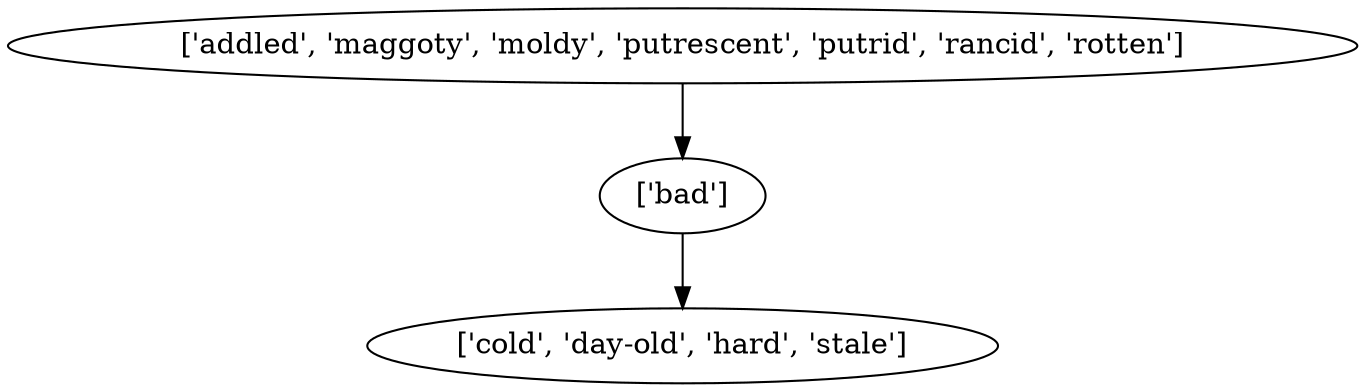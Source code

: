 strict digraph  {
	"['addled', 'maggoty', 'moldy', 'putrescent', 'putrid', 'rancid', 'rotten']" -> "['bad']";
	"['bad']" -> "['cold', 'day-old', 'hard', 'stale']";
}
